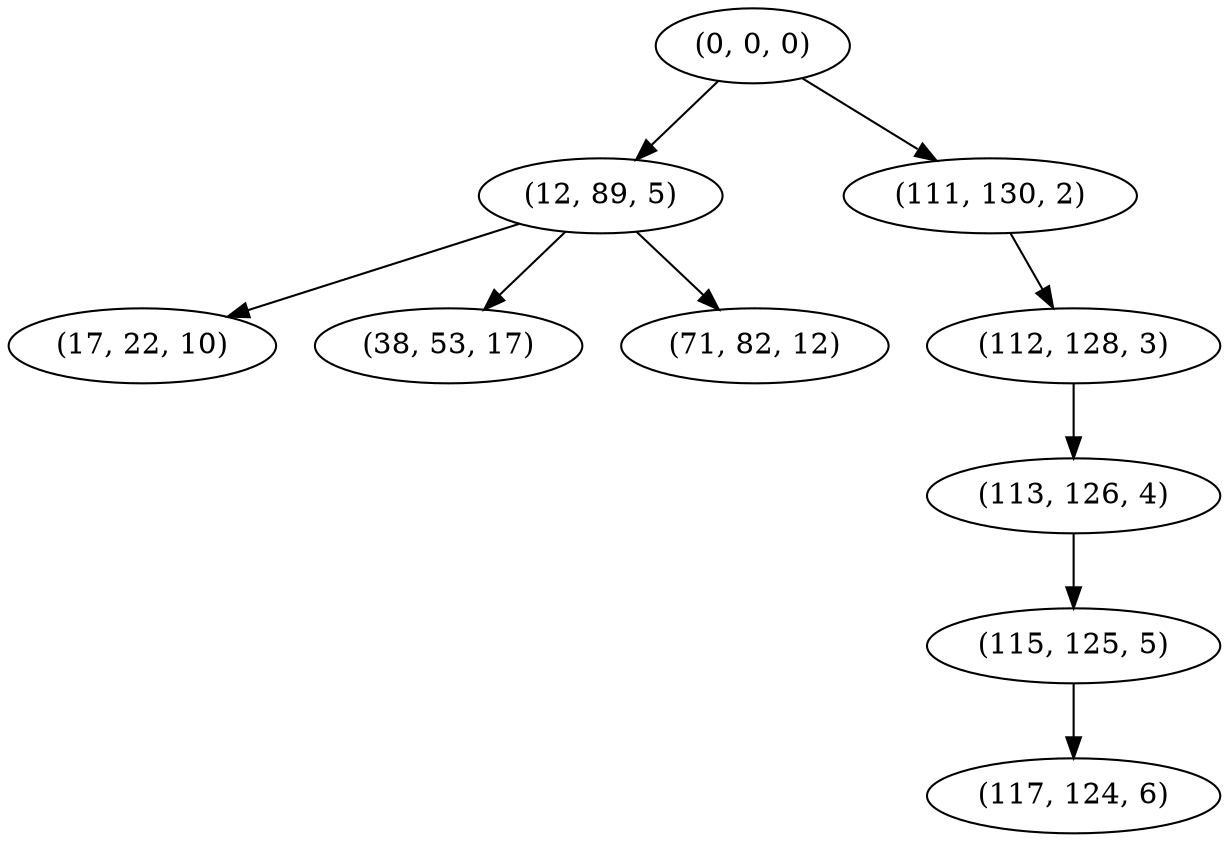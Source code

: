 digraph tree {
    "(0, 0, 0)";
    "(12, 89, 5)";
    "(17, 22, 10)";
    "(38, 53, 17)";
    "(71, 82, 12)";
    "(111, 130, 2)";
    "(112, 128, 3)";
    "(113, 126, 4)";
    "(115, 125, 5)";
    "(117, 124, 6)";
    "(0, 0, 0)" -> "(12, 89, 5)";
    "(0, 0, 0)" -> "(111, 130, 2)";
    "(12, 89, 5)" -> "(17, 22, 10)";
    "(12, 89, 5)" -> "(38, 53, 17)";
    "(12, 89, 5)" -> "(71, 82, 12)";
    "(111, 130, 2)" -> "(112, 128, 3)";
    "(112, 128, 3)" -> "(113, 126, 4)";
    "(113, 126, 4)" -> "(115, 125, 5)";
    "(115, 125, 5)" -> "(117, 124, 6)";
}
